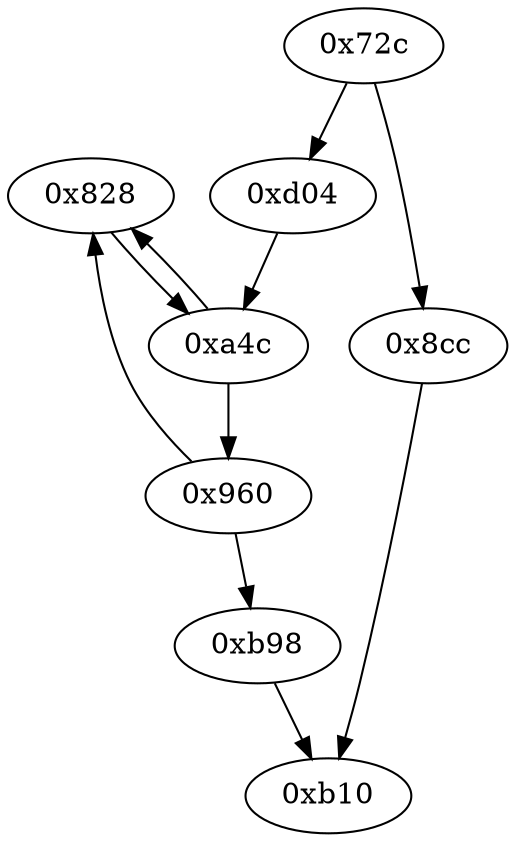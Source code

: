 strict digraph "" {
	graph ["edge"="{}",
		file="/Users/mark/Documents/deobfus-2019-ccs/ALL-CFG/basic-algorithms/lcm/1836_recovered.dot",
		"graph"="{u'file': u'/Users/mark/Documents/deobfus-2019-ccs/ALL-CFG/basic-algorithms/lcm/1836_recovered.dot'}",
		"node"="{u'opcode': u''}"
	];
	"0x828"	 [opcode="[u'ldr', u'ldr', u'ldr', u'ldr', u'add', u'sub', u'sub', u'mul', u'mvn', u'ldr', u'orr', u'mov', u'cmn', u'mov', u'ldr', u'cmp', \
u'mov', u'mov', u'mov', u'cmn', u'mov', u'mov', u'teq', u'mov', u'b']"];
	"0xa4c"	 [opcode="[u'str', u'ldr', u'ldr', u'bl', u'ldr']"];
	"0x828" -> "0xa4c";
	"0xb10"	 [opcode="[u'ldr', u'mov', u'str', u'ldr', u'ldr', u'sub', u'mul', u'mov', u'eor', u'and', u'ldr', u'mov', u'ldr', u'cmp', u'mov', u'teq', \
u'ldr', u'mov', u'cmp', u'mov', u'mov', u'cmp', u'mov', u'b']"];
	"0x960"	 [opcode="[u'ldr', u'ldr', u'bl', u'ldr', u'b']"];
	"0x960" -> "0x828";
	"0xb98"	 [opcode="[u'ldr', u'ldr', u'ldr', u'ldr', u'ldr', u'sub', u'sub', u'add', u'mul', u'mvn', u'ldr', u'orr', u'mov', u'cmn', u'mov', u'ldr', \
u'cmp', u'mov', u'mov', u'mov', u'cmn', u'mov', u'mov', u'teq', u'mov', u'b']"];
	"0x960" -> "0xb98";
	"0x8cc"	 [opcode="[u'ldr', u'ldr', u'ldr', u'sub', u'mul', u'mvn', u'ldr', u'orr', u'mov', u'cmn', u'mov', u'ldr', u'cmp', u'mov', u'mov', u'mov', \
u'cmn', u'mov', u'mov', u'teq', u'mov', u'b']"];
	"0x8cc" -> "0xb10";
	"0xb98" -> "0xb10";
	"0xd04"	 [opcode="[u'sub', u'str', u'ldr', u'bl', u'bl', u'ldr', u'ldr', u'ldrb', u'str', u'ldr', u'ldrb', u'str', u'ldr', u'ldr', u'ldr', u'ldr', \
u'cmp', u'ldr', u'mov', u'b']"];
	"0xd04" -> "0xa4c";
	"0xa4c" -> "0x828";
	"0xa4c" -> "0x960";
	"0x72c"	 [opcode="[u'push', u'add', u'sub', u'str', u'ldr', u'cmp', u'mvn', u'ldr', u'ldr', u'str', u'ldr', u'ldr', u'ldr', u'mov', u'ldr', u'str', \
u'ldr', u'str', u'ldr', u'str', u'ldr', u'ldr', u'str', u'ldr', u'str', u'ldr', u'str', u'ldr', u'str', u'ldr', u'ldr', u'str', \
u'ldr', u'ldr', u'add', u'str', u'ldr', u'add', u'str', u'str', u'b']"];
	"0x72c" -> "0x8cc";
	"0x72c" -> "0xd04";
}
